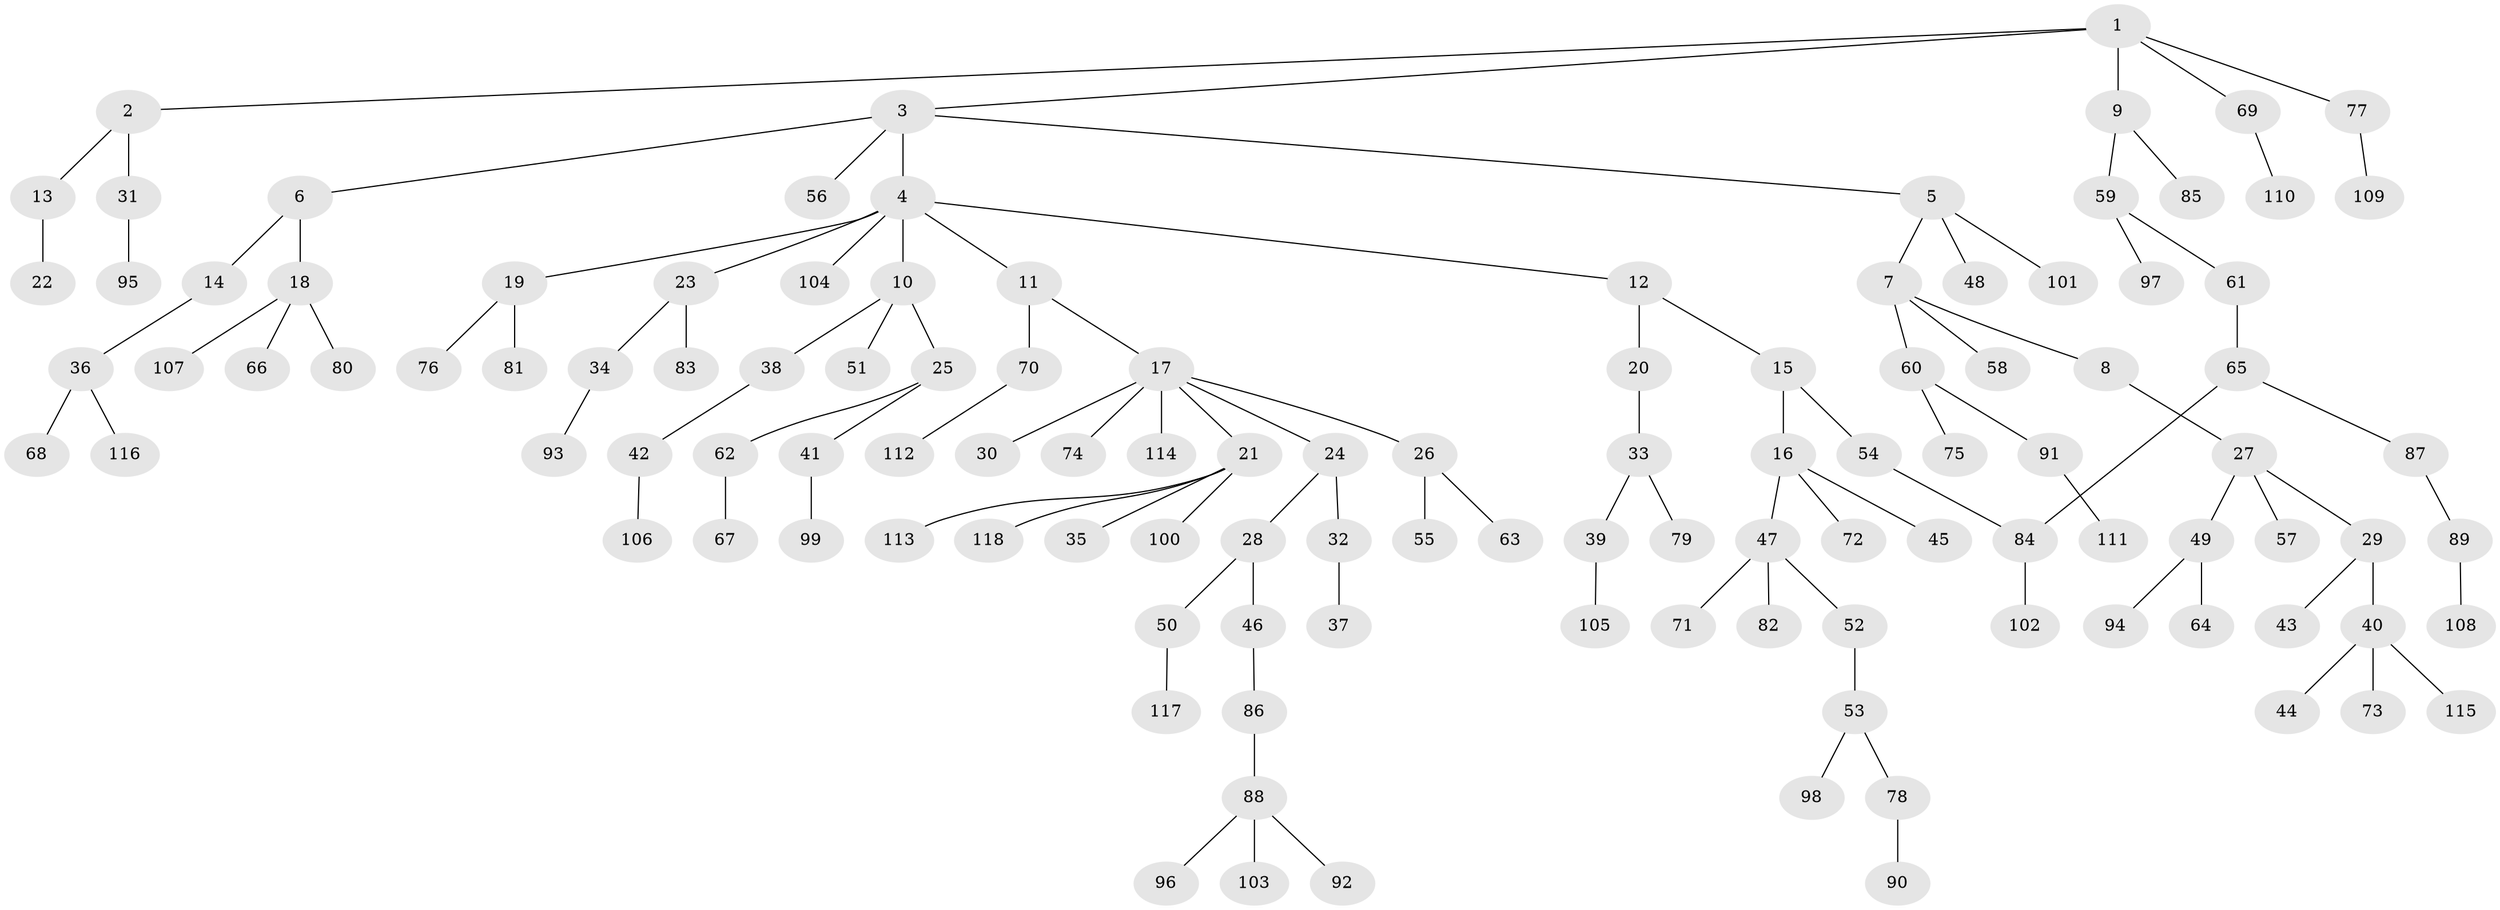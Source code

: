 // Generated by graph-tools (version 1.1) at 2025/25/03/09/25 03:25:31]
// undirected, 118 vertices, 118 edges
graph export_dot {
graph [start="1"]
  node [color=gray90,style=filled];
  1;
  2;
  3;
  4;
  5;
  6;
  7;
  8;
  9;
  10;
  11;
  12;
  13;
  14;
  15;
  16;
  17;
  18;
  19;
  20;
  21;
  22;
  23;
  24;
  25;
  26;
  27;
  28;
  29;
  30;
  31;
  32;
  33;
  34;
  35;
  36;
  37;
  38;
  39;
  40;
  41;
  42;
  43;
  44;
  45;
  46;
  47;
  48;
  49;
  50;
  51;
  52;
  53;
  54;
  55;
  56;
  57;
  58;
  59;
  60;
  61;
  62;
  63;
  64;
  65;
  66;
  67;
  68;
  69;
  70;
  71;
  72;
  73;
  74;
  75;
  76;
  77;
  78;
  79;
  80;
  81;
  82;
  83;
  84;
  85;
  86;
  87;
  88;
  89;
  90;
  91;
  92;
  93;
  94;
  95;
  96;
  97;
  98;
  99;
  100;
  101;
  102;
  103;
  104;
  105;
  106;
  107;
  108;
  109;
  110;
  111;
  112;
  113;
  114;
  115;
  116;
  117;
  118;
  1 -- 2;
  1 -- 3;
  1 -- 9;
  1 -- 69;
  1 -- 77;
  2 -- 13;
  2 -- 31;
  3 -- 4;
  3 -- 5;
  3 -- 6;
  3 -- 56;
  4 -- 10;
  4 -- 11;
  4 -- 12;
  4 -- 19;
  4 -- 23;
  4 -- 104;
  5 -- 7;
  5 -- 48;
  5 -- 101;
  6 -- 14;
  6 -- 18;
  7 -- 8;
  7 -- 58;
  7 -- 60;
  8 -- 27;
  9 -- 59;
  9 -- 85;
  10 -- 25;
  10 -- 38;
  10 -- 51;
  11 -- 17;
  11 -- 70;
  12 -- 15;
  12 -- 20;
  13 -- 22;
  14 -- 36;
  15 -- 16;
  15 -- 54;
  16 -- 45;
  16 -- 47;
  16 -- 72;
  17 -- 21;
  17 -- 24;
  17 -- 26;
  17 -- 30;
  17 -- 74;
  17 -- 114;
  18 -- 66;
  18 -- 80;
  18 -- 107;
  19 -- 76;
  19 -- 81;
  20 -- 33;
  21 -- 35;
  21 -- 100;
  21 -- 113;
  21 -- 118;
  23 -- 34;
  23 -- 83;
  24 -- 28;
  24 -- 32;
  25 -- 41;
  25 -- 62;
  26 -- 55;
  26 -- 63;
  27 -- 29;
  27 -- 49;
  27 -- 57;
  28 -- 46;
  28 -- 50;
  29 -- 40;
  29 -- 43;
  31 -- 95;
  32 -- 37;
  33 -- 39;
  33 -- 79;
  34 -- 93;
  36 -- 68;
  36 -- 116;
  38 -- 42;
  39 -- 105;
  40 -- 44;
  40 -- 73;
  40 -- 115;
  41 -- 99;
  42 -- 106;
  46 -- 86;
  47 -- 52;
  47 -- 71;
  47 -- 82;
  49 -- 64;
  49 -- 94;
  50 -- 117;
  52 -- 53;
  53 -- 78;
  53 -- 98;
  54 -- 84;
  59 -- 61;
  59 -- 97;
  60 -- 75;
  60 -- 91;
  61 -- 65;
  62 -- 67;
  65 -- 87;
  65 -- 84;
  69 -- 110;
  70 -- 112;
  77 -- 109;
  78 -- 90;
  84 -- 102;
  86 -- 88;
  87 -- 89;
  88 -- 92;
  88 -- 96;
  88 -- 103;
  89 -- 108;
  91 -- 111;
}
